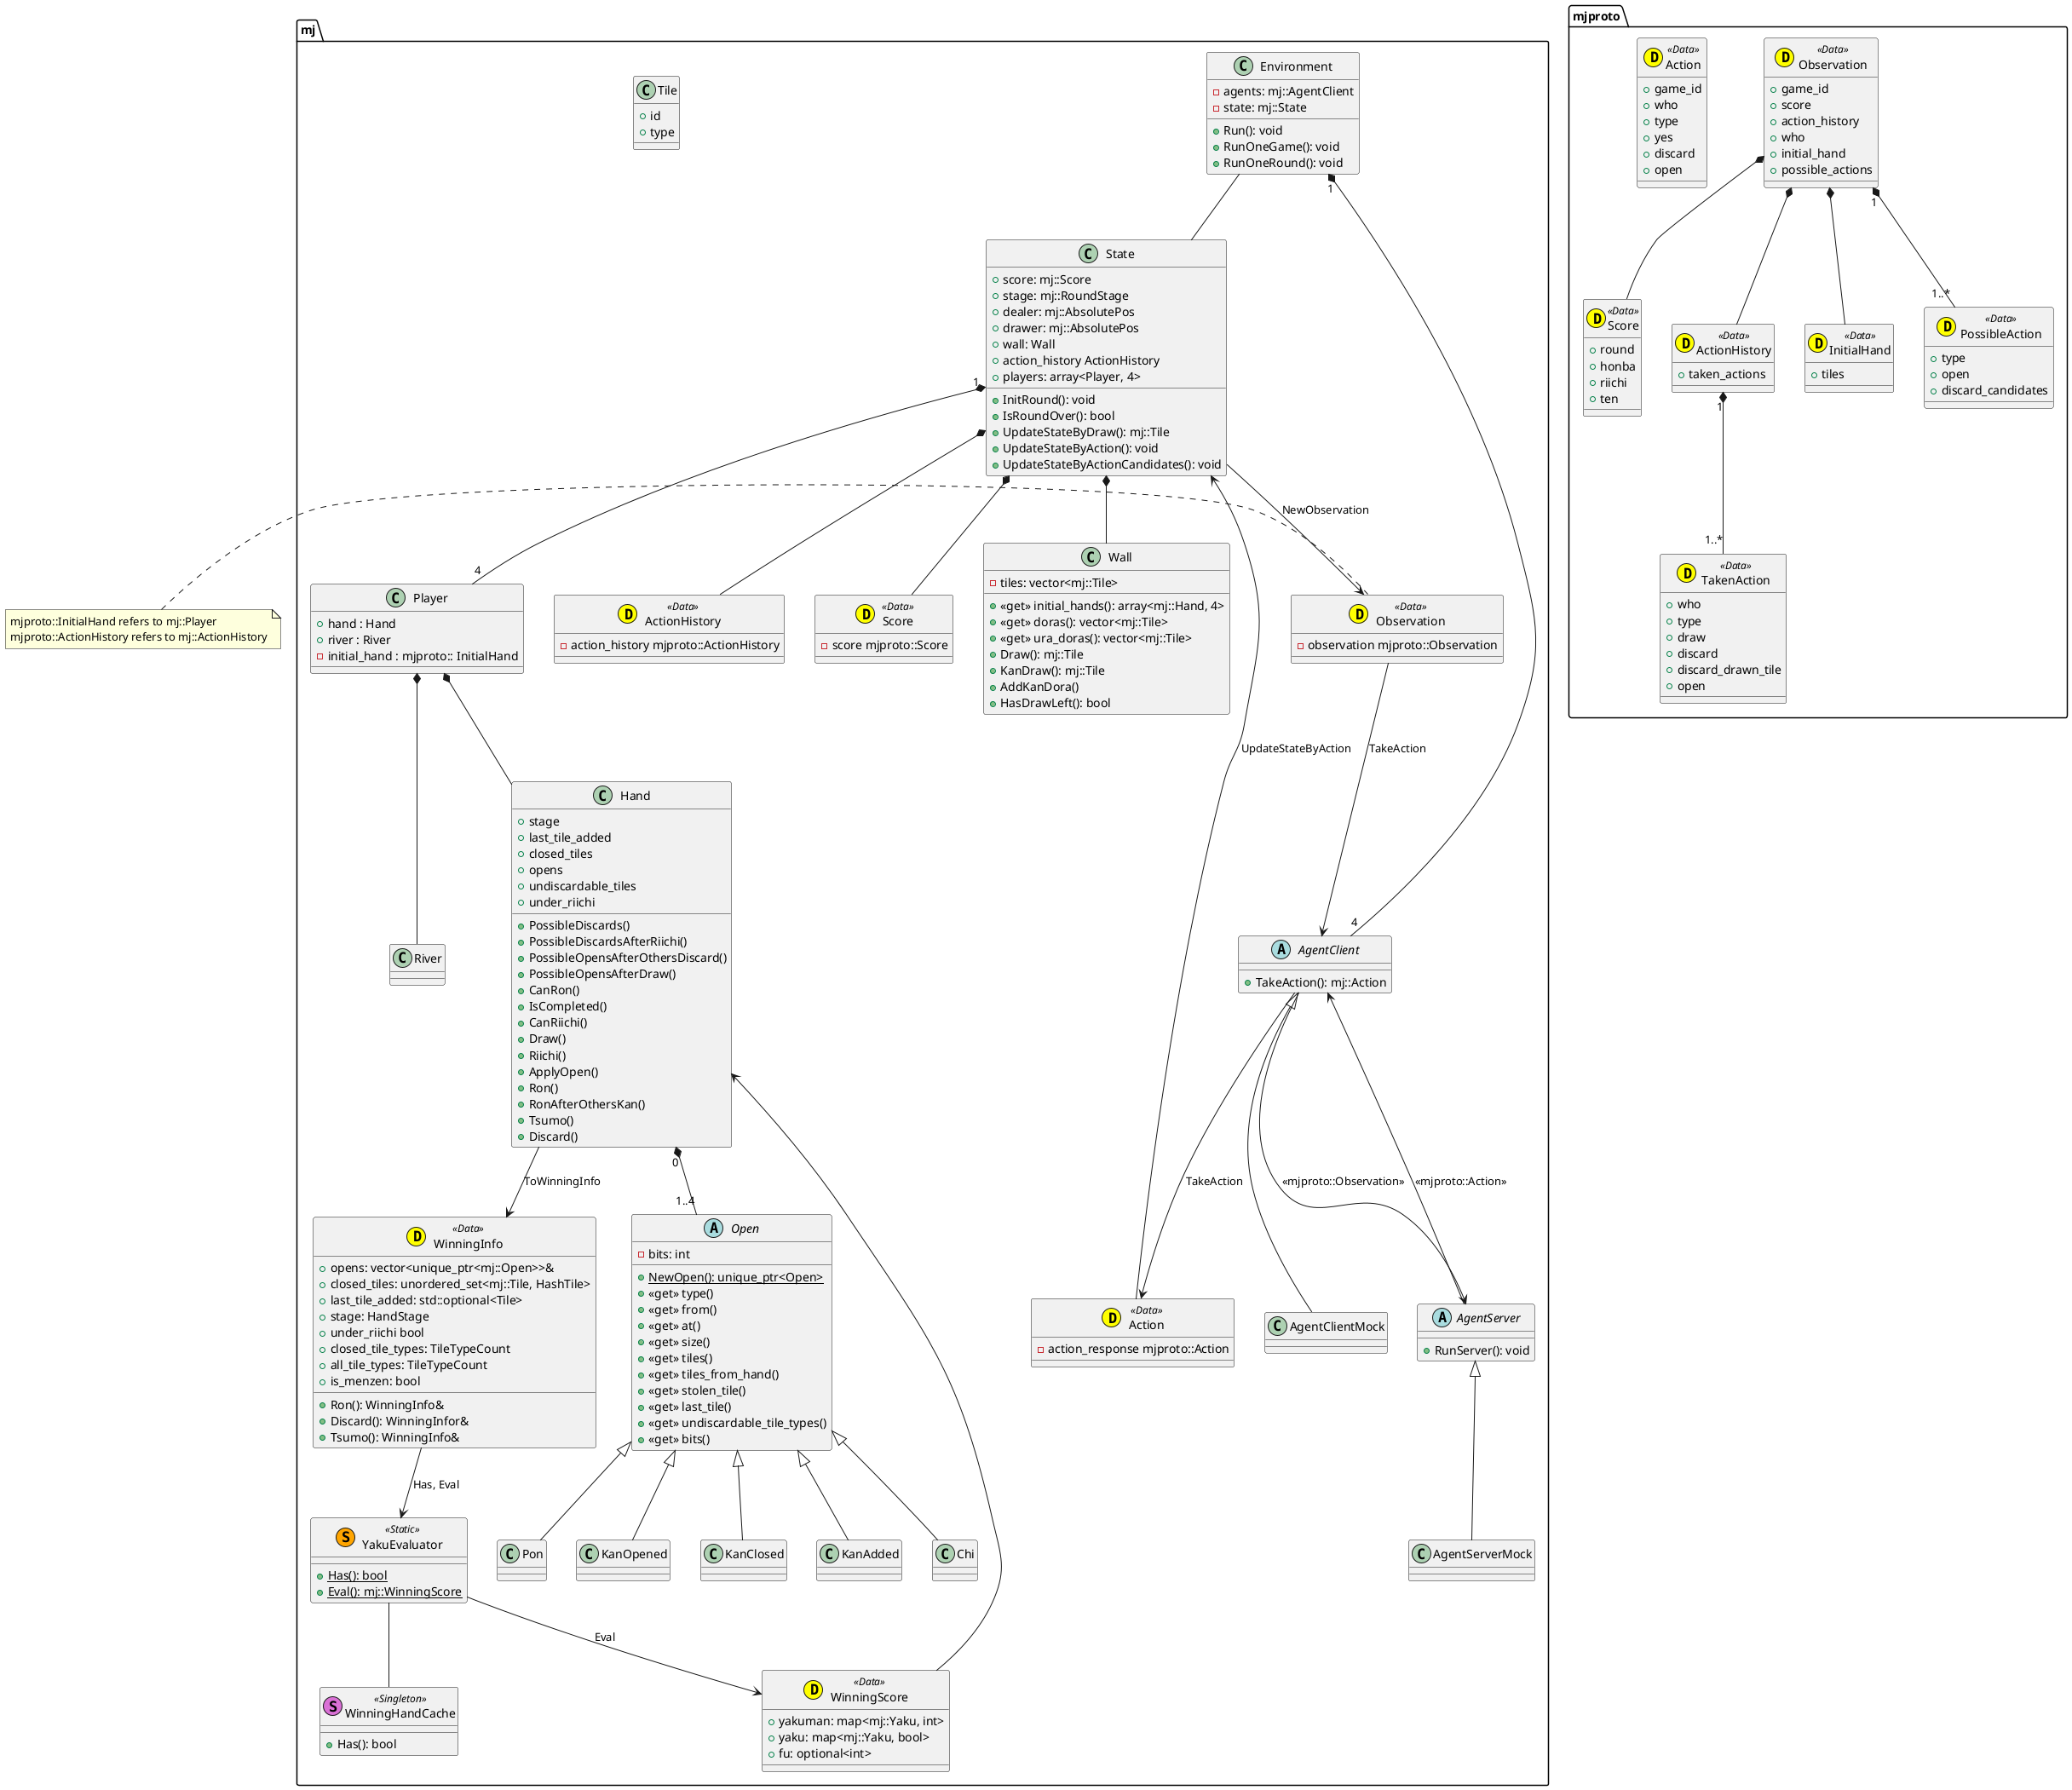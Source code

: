 @startuml

set namespaceSeparator ::

class mjproto::Score <<(D,yellow) Data>> {
  + round
  + honba 
  + riichi 
  + ten 
}

class mjproto::TakenAction <<(D,yellow) Data>> {
  + who
  + type 
  + draw 
  + discard 
  + discard_drawn_tile
  + open
}

class mjproto::ActionHistory <<(D,yellow) Data>> {
  + taken_actions 
}

class mjproto::InitialHand <<(D,yellow) Data>> {
  + tiles
}

class mjproto::PossibleAction <<(D,yellow) Data>> {
  + type
  + open 
  + discard_candidates
}

class mjproto::Observation <<(D,yellow) Data>> {
  + game_id
  + score
  + action_history
  + who
  + initial_hand 
  + possible_actions
}

class mjproto::Action <<(D,yellow) Data>> { 
  + game_id 
  + who
  + type
  + yes
  + discard
  + open
}

mjproto::Observation *-- mjproto::Score
mjproto::Observation *-- mjproto::ActionHistory
mjproto::Observation *-- mjproto::InitialHand
mjproto::Observation "1" *-- "1..*" mjproto::PossibleAction

mjproto::ActionHistory "1" *-- "1..*" mjproto::TakenAction


class mj::Environment {
    - agents: mj::AgentClient
    - state: mj::State
    + Run(): void
    + RunOneGame(): void
    + RunOneRound(): void
}

class mj::YakuEvaluator <<(S,orange) Static>> {
    + {static} Has(): bool
    + {static} Eval(): mj::WinningScore
}

class mj::WinningHandCache <<(S,orchid) Singleton>> {
    + Has(): bool
}

class mj::WinningScore <<(D,yellow) Data>> {
    + yakuman: map<mj::Yaku, int>
    + yaku: map<mj::Yaku, bool>
    + fu: optional<int>
}

class mj::WinningInfo <<(D,yellow) Data>> {
    + opens: vector<unique_ptr<mj::Open>>& 
    + closed_tiles: unordered_set<mj::Tile, HashTile> 
    + last_tile_added: std::optional<Tile> 
    + stage: HandStage 
    + under_riichi bool 
    + closed_tile_types: TileTypeCount 
    + all_tile_types: TileTypeCount 
    + is_menzen: bool
    + Ron(): WinningInfo&
    + Discard(): WinningInfor&
    + Tsumo(): WinningInfo&
}

class mj::State {
    + score: mj::Score
    + stage: mj::RoundStage
    + dealer: mj::AbsolutePos
    + drawer: mj::AbsolutePos
    + wall: Wall
    + action_history ActionHistory 
    + players: array<Player, 4>
    + InitRound(): void
    + IsRoundOver(): bool
    + UpdateStateByDraw(): mj::Tile
    + UpdateStateByAction(): void
    + UpdateStateByActionCandidates(): void
}

class mj::Player {
    + hand : Hand
    + river : River
    - initial_hand : mjproto:: InitialHand
}

class mj::Observation <<(D,yellow) Data>> {
    - observation mjproto::Observation
}
note left
mjproto::InitialHand refers to mj::Player
mjproto::ActionHistory refers to mj::ActionHistory
end note

class mj::ActionHistory <<(D,yellow) Data>> {
    - action_history mjproto::ActionHistory
}

abstract class mj::AgentClient {
    + TakeAction(): mj::Action
}

class mj::AgentClientMock {

}


abstract class mj::AgentServer {
    + RunServer(): void
}

class mj::AgentServerMock{

}

class mj::Score <<(D,yellow) Data>> {
    - score mjproto::Score
}

class mj::Wall {
    - tiles: vector<mj::Tile>
    + <<get>> initial_hands(): array<mj::Hand, 4>
    + <<get>> doras(): vector<mj::Tile>
    + <<get>> ura_doras(): vector<mj::Tile>
    + Draw(): mj::Tile
    + KanDraw(): mj::Tile
    + AddKanDora()
    + HasDrawLeft(): bool
}

class mj::River {

} 

class mj::Action <<(D,yellow) Data>> {
    - action_response mjproto::Action
}

class mj::Hand {
    + stage
    + last_tile_added
    + closed_tiles
    + opens
    + undiscardable_tiles
    + under_riichi
    + PossibleDiscards()
    + PossibleDiscardsAfterRiichi()
    + PossibleOpensAfterOthersDiscard()
    + PossibleOpensAfterDraw()
    + CanRon()
    + IsCompleted()
    + CanRiichi()
    + Draw()
    + Riichi()
    + ApplyOpen()
    + Ron()
    + RonAfterOthersKan()
    + Tsumo()
    + Discard()
}

abstract class mj::Open {
    - bits: int
    + {static} NewOpen(): unique_ptr<Open>
    + <<get>> type()
    + <<get>> from()
    + <<get>> at()
    + <<get>> size()
    + <<get>> tiles()
    + <<get>> tiles_from_hand()
    + <<get>> stolen_tile()
    + <<get>> last_tile()
    + <<get>> undiscardable_tile_types()
    + <<get>> bits()
}

class mj::Chi {

}

class mj::Pon {

}

class mj::KanOpened {

}

class mj::KanClosed {

}

class mj::KanAdded {

}

class mj::Tile {
    + id
    + type
}


mj::Environment "1" *-- "4" mj::AgentClient
mj::Environment -- mj::State 

mj::State <-- mj::Action : UpdateStateByAction
mj::State *-- mj::Score 
mj::State *-- mj::Wall
mj::State *-- mj::ActionHistory
mj::State "1" *-- "4" mj::Player
mj::State --> mj::Observation : NewObservation

mj::Observation --> mj::AgentClient : TakeAction

mj::Player *-- mj::Hand
mj::Player *-- mj::River 

mj::Hand "0" *-- "1..4" mj::Open
mj::Hand --> mj::WinningInfo : ToWinningInfo

mj::Open <|-- mj::Chi
mj::Open <|-- mj::Pon
mj::Open <|-- mj::KanClosed
mj::Open <|-- mj::KanOpened
mj::Open <|-- mj::KanAdded

mj::WinningInfo --> mj::YakuEvaluator : Has, Eval

mj::YakuEvaluator -- mj::WinningHandCache
mj::YakuEvaluator --> mj::WinningScore : Eval

mj::WinningScore --> mj::Hand

mj::AgentClient --> mj::AgentServer : <<mjproto::Observation>>
mj::AgentClient --> mj::Action : TakeAction
mj::AgentClient <|-- mj::AgentClientMock

mj::AgentServer --> mj::AgentClient : <<mjproto::Action>>
mj::AgentServer <|-- mj::AgentServerMock


@enduml